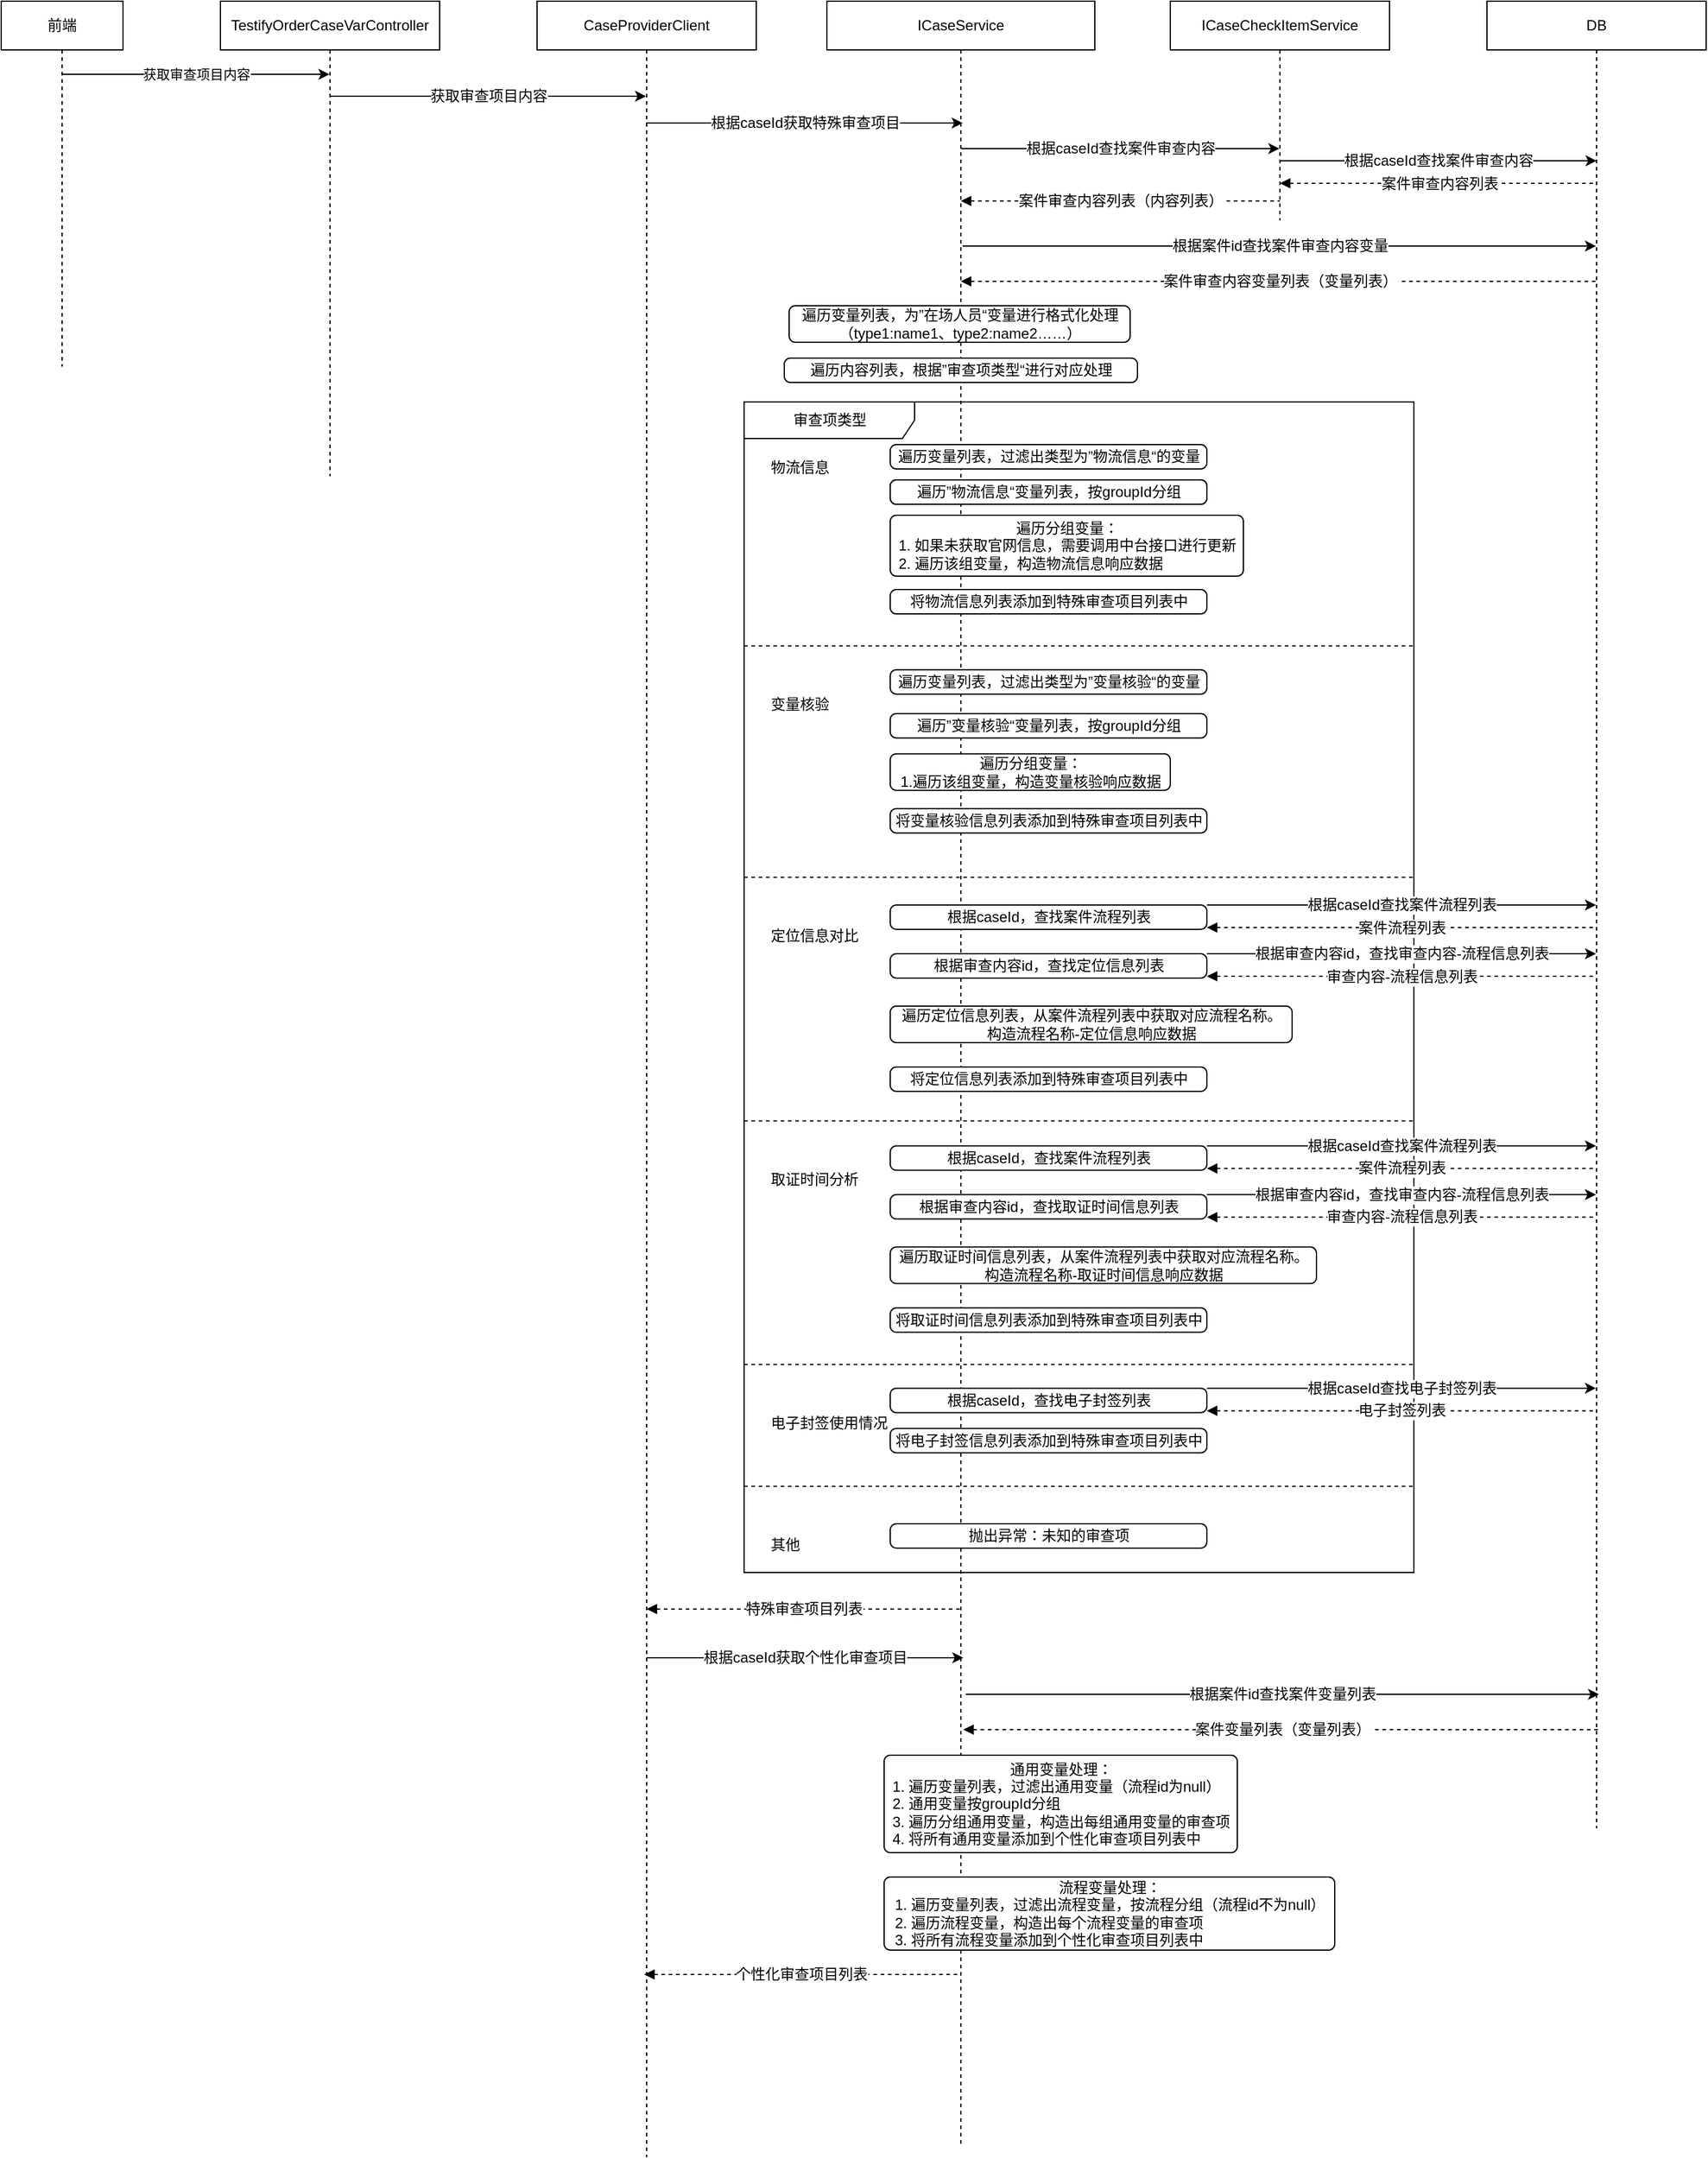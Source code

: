 <mxfile version="17.4.0" type="github">
  <diagram id="kIm8Qspef-nH8YUNg8Mn" name="第 1 页">
    <mxGraphModel dx="1422" dy="752" grid="1" gridSize="10" guides="1" tooltips="1" connect="1" arrows="1" fold="1" page="1" pageScale="1" pageWidth="827" pageHeight="1169" math="0" shadow="0">
      <root>
        <mxCell id="0" />
        <mxCell id="1" parent="0" />
        <mxCell id="Da2MV8Sx2bREXACUdLs0-4" value="获取审查项目内容" style="edgeStyle=orthogonalEdgeStyle;rounded=0;orthogonalLoop=1;jettySize=auto;html=1;" parent="1" edge="1">
          <mxGeometry relative="1" as="geometry">
            <mxPoint x="49.5" y="60" as="sourcePoint" />
            <mxPoint x="269.5" y="60" as="targetPoint" />
          </mxGeometry>
        </mxCell>
        <mxCell id="Da2MV8Sx2bREXACUdLs0-1" value="前端" style="shape=umlLifeline;perimeter=lifelinePerimeter;whiteSpace=wrap;html=1;container=1;collapsible=0;recursiveResize=0;outlineConnect=0;" parent="1" vertex="1">
          <mxGeometry width="100" height="300" as="geometry" />
        </mxCell>
        <mxCell id="Da2MV8Sx2bREXACUdLs0-6" value="获取审查项目内容" style="edgeStyle=orthogonalEdgeStyle;rounded=0;orthogonalLoop=1;jettySize=auto;html=1;fontFamily=Helvetica;fontSize=12;" parent="1" edge="1">
          <mxGeometry relative="1" as="geometry">
            <mxPoint x="269.5" y="78" as="sourcePoint" />
            <mxPoint x="529.5" y="78" as="targetPoint" />
          </mxGeometry>
        </mxCell>
        <mxCell id="Da2MV8Sx2bREXACUdLs0-3" value="&lt;pre style=&quot;background-color: rgb(255 , 255 , 255) ; color: rgb(8 , 8 , 8)&quot;&gt;&lt;font style=&quot;font-size: 12px&quot; face=&quot;Helvetica&quot;&gt;&lt;span style=&quot;color: #000000&quot;&gt;TestifyOrderCaseVarController&lt;/span&gt;&lt;/font&gt;&lt;/pre&gt;" style="shape=umlLifeline;perimeter=lifelinePerimeter;whiteSpace=wrap;html=1;container=1;collapsible=0;recursiveResize=0;outlineConnect=0;" parent="1" vertex="1">
          <mxGeometry x="180" width="180" height="390" as="geometry" />
        </mxCell>
        <mxCell id="Da2MV8Sx2bREXACUdLs0-8" value="根据caseId获取特殊审查项目" style="rounded=0;orthogonalLoop=1;jettySize=auto;html=1;fontFamily=Helvetica;fontSize=12;" parent="1" edge="1">
          <mxGeometry relative="1" as="geometry">
            <mxPoint x="529.5" y="100" as="sourcePoint" />
            <mxPoint x="789.5" y="100" as="targetPoint" />
          </mxGeometry>
        </mxCell>
        <mxCell id="Da2MV8Sx2bREXACUdLs0-5" value="CaseProviderClient" style="shape=umlLifeline;perimeter=lifelinePerimeter;whiteSpace=wrap;html=1;container=1;collapsible=0;recursiveResize=0;outlineConnect=0;" parent="1" vertex="1">
          <mxGeometry x="440" width="180" height="1770" as="geometry" />
        </mxCell>
        <mxCell id="Da2MV8Sx2bREXACUdLs0-12" value="根据caseId查找案件审查内容" style="edgeStyle=none;rounded=0;orthogonalLoop=1;jettySize=auto;html=1;fontFamily=Helvetica;fontSize=12;" parent="1" source="Da2MV8Sx2bREXACUdLs0-7" edge="1">
          <mxGeometry relative="1" as="geometry">
            <mxPoint x="810" y="120" as="sourcePoint" />
            <mxPoint x="1049.5" y="121" as="targetPoint" />
          </mxGeometry>
        </mxCell>
        <mxCell id="Da2MV8Sx2bREXACUdLs0-7" value="ICaseService" style="shape=umlLifeline;perimeter=lifelinePerimeter;whiteSpace=wrap;html=1;container=1;collapsible=0;recursiveResize=0;outlineConnect=0;" parent="1" vertex="1">
          <mxGeometry x="678" width="220" height="1760" as="geometry" />
        </mxCell>
        <mxCell id="nsuiQlE-P8FL2XDOxjX3-40" value="特殊审查项目列表" style="rounded=0;orthogonalLoop=1;jettySize=auto;html=1;fontFamily=Helvetica;fontSize=12;endArrow=none;endFill=0;startArrow=block;startFill=1;dashed=1;" edge="1" parent="Da2MV8Sx2bREXACUdLs0-7" target="Da2MV8Sx2bREXACUdLs0-7">
          <mxGeometry relative="1" as="geometry">
            <mxPoint x="-148" y="1320" as="sourcePoint" />
            <mxPoint x="102" y="1320" as="targetPoint" />
          </mxGeometry>
        </mxCell>
        <mxCell id="nsuiQlE-P8FL2XDOxjX3-41" value="根据caseId获取个性化审查项目" style="rounded=0;orthogonalLoop=1;jettySize=auto;html=1;fontFamily=Helvetica;fontSize=12;" edge="1" parent="Da2MV8Sx2bREXACUdLs0-7">
          <mxGeometry relative="1" as="geometry">
            <mxPoint x="-148" y="1360" as="sourcePoint" />
            <mxPoint x="112" y="1360" as="targetPoint" />
          </mxGeometry>
        </mxCell>
        <mxCell id="Da2MV8Sx2bREXACUdLs0-10" value="ICaseCheckItemService" style="shape=umlLifeline;perimeter=lifelinePerimeter;whiteSpace=wrap;html=1;container=1;collapsible=0;recursiveResize=0;outlineConnect=0;" parent="1" vertex="1">
          <mxGeometry x="960" width="180" height="180" as="geometry" />
        </mxCell>
        <mxCell id="Da2MV8Sx2bREXACUdLs0-13" value="案件审查内容列表（内容列表）" style="rounded=0;orthogonalLoop=1;jettySize=auto;html=1;fontFamily=Helvetica;fontSize=12;endArrow=none;endFill=0;startArrow=block;startFill=1;dashed=1;" parent="Da2MV8Sx2bREXACUdLs0-10" source="Da2MV8Sx2bREXACUdLs0-7" edge="1">
          <mxGeometry relative="1" as="geometry">
            <mxPoint x="-150" y="170" as="sourcePoint" />
            <mxPoint x="90" y="164" as="targetPoint" />
          </mxGeometry>
        </mxCell>
        <mxCell id="Da2MV8Sx2bREXACUdLs0-14" value="DB" style="shape=umlLifeline;perimeter=lifelinePerimeter;whiteSpace=wrap;html=1;container=1;collapsible=0;recursiveResize=0;outlineConnect=0;" parent="1" vertex="1">
          <mxGeometry x="1220" width="180" height="1500" as="geometry" />
        </mxCell>
        <mxCell id="Da2MV8Sx2bREXACUdLs0-17" value="根据caseId查找案件审查内容" style="edgeStyle=none;rounded=0;orthogonalLoop=1;jettySize=auto;html=1;fontFamily=Helvetica;fontSize=12;" parent="Da2MV8Sx2bREXACUdLs0-14" source="Da2MV8Sx2bREXACUdLs0-10" edge="1">
          <mxGeometry relative="1" as="geometry">
            <mxPoint x="-160" y="131" as="sourcePoint" />
            <mxPoint x="90" y="131" as="targetPoint" />
          </mxGeometry>
        </mxCell>
        <mxCell id="Da2MV8Sx2bREXACUdLs0-18" value="案件审查内容列表" style="edgeStyle=none;rounded=0;orthogonalLoop=1;jettySize=auto;html=1;fontFamily=Helvetica;fontSize=12;endArrow=none;endFill=0;startArrow=block;startFill=1;dashed=1;" parent="Da2MV8Sx2bREXACUdLs0-14" source="Da2MV8Sx2bREXACUdLs0-10" edge="1">
          <mxGeometry relative="1" as="geometry">
            <mxPoint x="-150" y="150" as="sourcePoint" />
            <mxPoint x="90.5" y="149.5" as="targetPoint" />
            <Array as="points">
              <mxPoint x="-29.5" y="149.5" />
            </Array>
          </mxGeometry>
        </mxCell>
        <mxCell id="Da2MV8Sx2bREXACUdLs0-20" value="案件审查内容变量列表（变量列表）" style="edgeStyle=none;rounded=0;orthogonalLoop=1;jettySize=auto;html=1;fontFamily=Helvetica;fontSize=12;endArrow=none;endFill=0;startArrow=block;startFill=1;dashed=1;" parent="Da2MV8Sx2bREXACUdLs0-14" source="Da2MV8Sx2bREXACUdLs0-7" edge="1">
          <mxGeometry relative="1" as="geometry">
            <mxPoint x="-170" y="230" as="sourcePoint" />
            <mxPoint x="91" y="230" as="targetPoint" />
            <Array as="points">
              <mxPoint x="-29" y="230" />
            </Array>
          </mxGeometry>
        </mxCell>
        <mxCell id="nsuiQlE-P8FL2XDOxjX3-42" value="案件变量列表（变量列表）" style="edgeStyle=none;rounded=0;orthogonalLoop=1;jettySize=auto;html=1;fontFamily=Helvetica;fontSize=12;endArrow=none;endFill=0;startArrow=block;startFill=1;dashed=1;" edge="1" parent="Da2MV8Sx2bREXACUdLs0-14">
          <mxGeometry relative="1" as="geometry">
            <mxPoint x="-430" y="1419" as="sourcePoint" />
            <mxPoint x="93.5" y="1419" as="targetPoint" />
            <Array as="points">
              <mxPoint x="-26.5" y="1419" />
            </Array>
          </mxGeometry>
        </mxCell>
        <mxCell id="nsuiQlE-P8FL2XDOxjX3-43" value="根据案件id查找案件变量列表" style="edgeStyle=none;rounded=0;orthogonalLoop=1;jettySize=auto;html=1;fontFamily=Helvetica;fontSize=12;" edge="1" parent="Da2MV8Sx2bREXACUdLs0-14">
          <mxGeometry relative="1" as="geometry">
            <mxPoint x="-428" y="1390" as="sourcePoint" />
            <mxPoint x="92" y="1390" as="targetPoint" />
          </mxGeometry>
        </mxCell>
        <mxCell id="Da2MV8Sx2bREXACUdLs0-19" value="根据案件id查找案件审查内容变量" style="edgeStyle=none;rounded=0;orthogonalLoop=1;jettySize=auto;html=1;fontFamily=Helvetica;fontSize=12;" parent="1" edge="1">
          <mxGeometry relative="1" as="geometry">
            <mxPoint x="789.5" y="201" as="sourcePoint" />
            <mxPoint x="1309.5" y="201" as="targetPoint" />
          </mxGeometry>
        </mxCell>
        <mxCell id="Da2MV8Sx2bREXACUdLs0-22" value="遍历内容列表，根据”审查项类型“进行对应处理" style="html=1;align=center;verticalAlign=middle;rounded=1;absoluteArcSize=1;arcSize=10;dashed=0;fontFamily=Helvetica;fontSize=12;" parent="1" vertex="1">
          <mxGeometry x="643" y="293" width="290" height="20" as="geometry" />
        </mxCell>
        <mxCell id="Da2MV8Sx2bREXACUdLs0-24" value="审查项类型" style="shape=umlFrame;tabWidth=110;tabHeight=30;tabPosition=left;html=1;boundedLbl=1;labelInHeader=1;width=140;height=30;fontFamily=Helvetica;fontSize=12;" parent="1" vertex="1">
          <mxGeometry x="610" y="329" width="550" height="961" as="geometry" />
        </mxCell>
        <mxCell id="Da2MV8Sx2bREXACUdLs0-25" value="物流信息" style="text;fontFamily=Helvetica;fontSize=12;" parent="Da2MV8Sx2bREXACUdLs0-24" vertex="1">
          <mxGeometry width="100" height="20" relative="1" as="geometry">
            <mxPoint x="20" y="40" as="offset" />
          </mxGeometry>
        </mxCell>
        <mxCell id="Da2MV8Sx2bREXACUdLs0-26" value="变量核验" style="line;strokeWidth=1;dashed=1;labelPosition=center;verticalLabelPosition=bottom;align=left;verticalAlign=top;spacingLeft=20;spacingTop=15;fontFamily=Helvetica;fontSize=12;" parent="Da2MV8Sx2bREXACUdLs0-24" vertex="1">
          <mxGeometry y="180.999" width="550" height="38.44" as="geometry" />
        </mxCell>
        <mxCell id="Da2MV8Sx2bREXACUdLs0-31" value="定位信息对比" style="line;strokeWidth=1;dashed=1;labelPosition=center;verticalLabelPosition=bottom;align=left;verticalAlign=top;spacingLeft=20;spacingTop=15;fontFamily=Helvetica;fontSize=12;" parent="Da2MV8Sx2bREXACUdLs0-24" vertex="1">
          <mxGeometry y="370.997" width="550" height="38.44" as="geometry" />
        </mxCell>
        <mxCell id="Da2MV8Sx2bREXACUdLs0-32" value="取证时间分析" style="line;strokeWidth=1;dashed=1;labelPosition=center;verticalLabelPosition=bottom;align=left;verticalAlign=top;spacingLeft=20;spacingTop=15;fontFamily=Helvetica;fontSize=12;" parent="Da2MV8Sx2bREXACUdLs0-24" vertex="1">
          <mxGeometry y="571.0" width="550" height="38.44" as="geometry" />
        </mxCell>
        <mxCell id="Da2MV8Sx2bREXACUdLs0-33" value="电子封签使用情况" style="line;strokeWidth=1;dashed=1;labelPosition=center;verticalLabelPosition=bottom;align=left;verticalAlign=top;spacingLeft=20;spacingTop=15;fontFamily=Helvetica;fontSize=12;" parent="Da2MV8Sx2bREXACUdLs0-24" vertex="1">
          <mxGeometry y="771.0" width="550" height="38.44" as="geometry" />
        </mxCell>
        <mxCell id="Da2MV8Sx2bREXACUdLs0-34" value="其他" style="line;strokeWidth=1;dashed=1;labelPosition=center;verticalLabelPosition=bottom;align=left;verticalAlign=top;spacingLeft=20;spacingTop=15;fontFamily=Helvetica;fontSize=12;" parent="Da2MV8Sx2bREXACUdLs0-24" vertex="1">
          <mxGeometry y="871.0" width="550" height="38.44" as="geometry" />
        </mxCell>
        <mxCell id="nsuiQlE-P8FL2XDOxjX3-19" value="根据caseId查找案件流程列表" style="edgeStyle=none;rounded=0;orthogonalLoop=1;jettySize=auto;html=1;fontFamily=Helvetica;fontSize=12;" edge="1" parent="Da2MV8Sx2bREXACUdLs0-24">
          <mxGeometry relative="1" as="geometry">
            <mxPoint x="380" y="413" as="sourcePoint" />
            <mxPoint x="699.5" y="413" as="targetPoint" />
          </mxGeometry>
        </mxCell>
        <mxCell id="nsuiQlE-P8FL2XDOxjX3-20" value="案件流程列表" style="edgeStyle=none;rounded=0;orthogonalLoop=1;jettySize=auto;html=1;fontFamily=Helvetica;fontSize=12;endArrow=none;endFill=0;startArrow=block;startFill=1;dashed=1;" edge="1" parent="Da2MV8Sx2bREXACUdLs0-24">
          <mxGeometry relative="1" as="geometry">
            <mxPoint x="380" y="431.5" as="sourcePoint" />
            <mxPoint x="699.5" y="431.5" as="targetPoint" />
            <Array as="points">
              <mxPoint x="521" y="431.5" />
            </Array>
          </mxGeometry>
        </mxCell>
        <mxCell id="nsuiQlE-P8FL2XDOxjX3-21" value="根据审查内容id，查找审查内容-流程信息列表" style="edgeStyle=none;rounded=0;orthogonalLoop=1;jettySize=auto;html=1;fontFamily=Helvetica;fontSize=12;" edge="1" parent="Da2MV8Sx2bREXACUdLs0-24">
          <mxGeometry relative="1" as="geometry">
            <mxPoint x="380" y="453" as="sourcePoint" />
            <mxPoint x="699.5" y="453" as="targetPoint" />
          </mxGeometry>
        </mxCell>
        <mxCell id="nsuiQlE-P8FL2XDOxjX3-22" value="审查内容-流程信息列表" style="edgeStyle=none;rounded=0;orthogonalLoop=1;jettySize=auto;html=1;fontFamily=Helvetica;fontSize=12;endArrow=none;endFill=0;startArrow=block;startFill=1;dashed=1;" edge="1" parent="Da2MV8Sx2bREXACUdLs0-24">
          <mxGeometry relative="1" as="geometry">
            <mxPoint x="380" y="471.5" as="sourcePoint" />
            <mxPoint x="699.5" y="471.5" as="targetPoint" />
            <Array as="points">
              <mxPoint x="521" y="471.5" />
            </Array>
          </mxGeometry>
        </mxCell>
        <mxCell id="nsuiQlE-P8FL2XDOxjX3-1" value="遍历变量列表，过滤出类型为”物流信息“的变量" style="html=1;align=center;verticalAlign=middle;rounded=1;absoluteArcSize=1;arcSize=10;dashed=0;fontFamily=Helvetica;fontSize=12;" vertex="1" parent="Da2MV8Sx2bREXACUdLs0-24">
          <mxGeometry x="120.003" y="34.997" width="260" height="20" as="geometry" />
        </mxCell>
        <mxCell id="nsuiQlE-P8FL2XDOxjX3-2" value="遍历”物流信息“变量列表，按groupId分组" style="html=1;align=center;verticalAlign=middle;rounded=1;absoluteArcSize=1;arcSize=10;dashed=0;fontFamily=Helvetica;fontSize=12;" vertex="1" parent="Da2MV8Sx2bREXACUdLs0-24">
          <mxGeometry x="120.003" y="63.997" width="260" height="20" as="geometry" />
        </mxCell>
        <mxCell id="nsuiQlE-P8FL2XDOxjX3-4" value="&lt;div&gt;遍历分组变量：&lt;/div&gt;&lt;div align=&quot;left&quot;&gt;1. 如果未获取官网信息，需要调用中台接口进行更新&lt;/div&gt;&lt;div align=&quot;left&quot;&gt;2. 遍历该组变量，构造物流信息响应数据&lt;br&gt;&lt;/div&gt;" style="html=1;align=center;verticalAlign=middle;rounded=1;absoluteArcSize=1;arcSize=10;dashed=0;fontFamily=Helvetica;fontSize=12;" vertex="1" parent="Da2MV8Sx2bREXACUdLs0-24">
          <mxGeometry x="120.003" y="92.997" width="290" height="50" as="geometry" />
        </mxCell>
        <mxCell id="nsuiQlE-P8FL2XDOxjX3-5" value="将物流信息列表添加到特殊审查项目列表中" style="html=1;align=center;verticalAlign=middle;rounded=1;absoluteArcSize=1;arcSize=10;dashed=0;fontFamily=Helvetica;fontSize=12;" vertex="1" parent="Da2MV8Sx2bREXACUdLs0-24">
          <mxGeometry x="120.003" y="153.997" width="260" height="20" as="geometry" />
        </mxCell>
        <mxCell id="nsuiQlE-P8FL2XDOxjX3-7" value="遍历”物流信息“变量列表，按groupId分组" style="html=1;align=center;verticalAlign=middle;rounded=1;absoluteArcSize=1;arcSize=10;dashed=0;fontFamily=Helvetica;fontSize=12;" vertex="1" parent="Da2MV8Sx2bREXACUdLs0-24">
          <mxGeometry x="120.003" y="63.997" width="260" height="20" as="geometry" />
        </mxCell>
        <mxCell id="nsuiQlE-P8FL2XDOxjX3-8" value="&lt;div&gt;遍历分组变量：&lt;/div&gt;&lt;div align=&quot;left&quot;&gt;1.遍历该组变量，构造变量核验响应数据&lt;br&gt;&lt;/div&gt;" style="html=1;align=center;verticalAlign=middle;rounded=1;absoluteArcSize=1;arcSize=10;dashed=0;fontFamily=Helvetica;fontSize=12;" vertex="1" parent="Da2MV8Sx2bREXACUdLs0-24">
          <mxGeometry x="120.003" y="288.827" width="230" height="30" as="geometry" />
        </mxCell>
        <mxCell id="nsuiQlE-P8FL2XDOxjX3-9" value="将变量核验信息列表添加到特殊审查项目列表中" style="html=1;align=center;verticalAlign=middle;rounded=1;absoluteArcSize=1;arcSize=10;dashed=0;fontFamily=Helvetica;fontSize=12;" vertex="1" parent="Da2MV8Sx2bREXACUdLs0-24">
          <mxGeometry x="120.003" y="333.827" width="260" height="20" as="geometry" />
        </mxCell>
        <mxCell id="nsuiQlE-P8FL2XDOxjX3-10" value="遍历变量列表，过滤出类型为”变量核验“的变量" style="html=1;align=center;verticalAlign=middle;rounded=1;absoluteArcSize=1;arcSize=10;dashed=0;fontFamily=Helvetica;fontSize=12;" vertex="1" parent="Da2MV8Sx2bREXACUdLs0-24">
          <mxGeometry x="120.003" y="219.827" width="260" height="20" as="geometry" />
        </mxCell>
        <mxCell id="nsuiQlE-P8FL2XDOxjX3-11" value="遍历”变量核验“变量列表，按groupId分组" style="html=1;align=center;verticalAlign=middle;rounded=1;absoluteArcSize=1;arcSize=10;dashed=0;fontFamily=Helvetica;fontSize=12;" vertex="1" parent="Da2MV8Sx2bREXACUdLs0-24">
          <mxGeometry x="120.003" y="255.827" width="260" height="20" as="geometry" />
        </mxCell>
        <mxCell id="nsuiQlE-P8FL2XDOxjX3-14" value="&lt;div&gt;遍历定位信息列表，从案件流程列表中获取对应流程名称。&lt;/div&gt;&lt;div&gt;构造流程名称-定位信息响应数据&lt;br&gt;&lt;/div&gt;" style="html=1;align=center;verticalAlign=middle;rounded=1;absoluteArcSize=1;arcSize=10;dashed=0;fontFamily=Helvetica;fontSize=12;" vertex="1" parent="Da2MV8Sx2bREXACUdLs0-24">
          <mxGeometry x="120.003" y="495.997" width="330" height="30" as="geometry" />
        </mxCell>
        <mxCell id="nsuiQlE-P8FL2XDOxjX3-15" value="将定位信息列表添加到特殊审查项目列表中" style="html=1;align=center;verticalAlign=middle;rounded=1;absoluteArcSize=1;arcSize=10;dashed=0;fontFamily=Helvetica;fontSize=12;" vertex="1" parent="Da2MV8Sx2bREXACUdLs0-24">
          <mxGeometry x="120.003" y="545.997" width="260" height="20" as="geometry" />
        </mxCell>
        <mxCell id="nsuiQlE-P8FL2XDOxjX3-16" value="根据caseId，查找案件流程列表" style="html=1;align=center;verticalAlign=middle;rounded=1;absoluteArcSize=1;arcSize=10;dashed=0;fontFamily=Helvetica;fontSize=12;" vertex="1" parent="Da2MV8Sx2bREXACUdLs0-24">
          <mxGeometry x="120.003" y="412.997" width="260" height="20" as="geometry" />
        </mxCell>
        <mxCell id="nsuiQlE-P8FL2XDOxjX3-17" value="根据审查内容id，查找定位信息列表" style="html=1;align=center;verticalAlign=middle;rounded=1;absoluteArcSize=1;arcSize=10;dashed=0;fontFamily=Helvetica;fontSize=12;" vertex="1" parent="Da2MV8Sx2bREXACUdLs0-24">
          <mxGeometry x="120.003" y="452.997" width="260" height="20" as="geometry" />
        </mxCell>
        <mxCell id="nsuiQlE-P8FL2XDOxjX3-23" value="根据caseId查找案件流程列表" style="edgeStyle=none;rounded=0;orthogonalLoop=1;jettySize=auto;html=1;fontFamily=Helvetica;fontSize=12;" edge="1" parent="Da2MV8Sx2bREXACUdLs0-24">
          <mxGeometry relative="1" as="geometry">
            <mxPoint x="380" y="610.78" as="sourcePoint" />
            <mxPoint x="699.5" y="610.78" as="targetPoint" />
          </mxGeometry>
        </mxCell>
        <mxCell id="nsuiQlE-P8FL2XDOxjX3-24" value="案件流程列表" style="edgeStyle=none;rounded=0;orthogonalLoop=1;jettySize=auto;html=1;fontFamily=Helvetica;fontSize=12;endArrow=none;endFill=0;startArrow=block;startFill=1;dashed=1;" edge="1" parent="Da2MV8Sx2bREXACUdLs0-24">
          <mxGeometry relative="1" as="geometry">
            <mxPoint x="380" y="629.28" as="sourcePoint" />
            <mxPoint x="699.5" y="629.28" as="targetPoint" />
            <Array as="points">
              <mxPoint x="521" y="629.28" />
            </Array>
          </mxGeometry>
        </mxCell>
        <mxCell id="nsuiQlE-P8FL2XDOxjX3-25" value="根据审查内容id，查找审查内容-流程信息列表" style="edgeStyle=none;rounded=0;orthogonalLoop=1;jettySize=auto;html=1;fontFamily=Helvetica;fontSize=12;" edge="1" parent="Da2MV8Sx2bREXACUdLs0-24">
          <mxGeometry relative="1" as="geometry">
            <mxPoint x="380" y="650.78" as="sourcePoint" />
            <mxPoint x="699.5" y="650.78" as="targetPoint" />
          </mxGeometry>
        </mxCell>
        <mxCell id="nsuiQlE-P8FL2XDOxjX3-26" value="审查内容-流程信息列表" style="edgeStyle=none;rounded=0;orthogonalLoop=1;jettySize=auto;html=1;fontFamily=Helvetica;fontSize=12;endArrow=none;endFill=0;startArrow=block;startFill=1;dashed=1;" edge="1" parent="Da2MV8Sx2bREXACUdLs0-24">
          <mxGeometry relative="1" as="geometry">
            <mxPoint x="380" y="669.28" as="sourcePoint" />
            <mxPoint x="699.5" y="669.28" as="targetPoint" />
            <Array as="points">
              <mxPoint x="521" y="669.28" />
            </Array>
          </mxGeometry>
        </mxCell>
        <mxCell id="nsuiQlE-P8FL2XDOxjX3-27" value="&lt;div&gt;遍历取证时间信息列表，从案件流程列表中获取对应流程名称。&lt;/div&gt;&lt;div&gt;构造流程名称-取证时间信息响应数据&lt;br&gt;&lt;/div&gt;" style="html=1;align=center;verticalAlign=middle;rounded=1;absoluteArcSize=1;arcSize=10;dashed=0;fontFamily=Helvetica;fontSize=12;" vertex="1" parent="Da2MV8Sx2bREXACUdLs0-24">
          <mxGeometry x="120.003" y="693.777" width="350" height="30" as="geometry" />
        </mxCell>
        <mxCell id="nsuiQlE-P8FL2XDOxjX3-28" value="将取证时间信息列表添加到特殊审查项目列表中" style="html=1;align=center;verticalAlign=middle;rounded=1;absoluteArcSize=1;arcSize=10;dashed=0;fontFamily=Helvetica;fontSize=12;" vertex="1" parent="Da2MV8Sx2bREXACUdLs0-24">
          <mxGeometry x="120.003" y="743.777" width="260" height="20" as="geometry" />
        </mxCell>
        <mxCell id="nsuiQlE-P8FL2XDOxjX3-29" value="根据caseId，查找案件流程列表" style="html=1;align=center;verticalAlign=middle;rounded=1;absoluteArcSize=1;arcSize=10;dashed=0;fontFamily=Helvetica;fontSize=12;" vertex="1" parent="Da2MV8Sx2bREXACUdLs0-24">
          <mxGeometry x="120.003" y="610.777" width="260" height="20" as="geometry" />
        </mxCell>
        <mxCell id="nsuiQlE-P8FL2XDOxjX3-30" value="根据审查内容id，查找取证时间信息列表" style="html=1;align=center;verticalAlign=middle;rounded=1;absoluteArcSize=1;arcSize=10;dashed=0;fontFamily=Helvetica;fontSize=12;" vertex="1" parent="Da2MV8Sx2bREXACUdLs0-24">
          <mxGeometry x="120.003" y="650.777" width="260" height="20" as="geometry" />
        </mxCell>
        <mxCell id="nsuiQlE-P8FL2XDOxjX3-31" value="根据caseId查找电子封签列表" style="edgeStyle=none;rounded=0;orthogonalLoop=1;jettySize=auto;html=1;fontFamily=Helvetica;fontSize=12;" edge="1" parent="Da2MV8Sx2bREXACUdLs0-24">
          <mxGeometry relative="1" as="geometry">
            <mxPoint x="380" y="809.7" as="sourcePoint" />
            <mxPoint x="699.5" y="809.7" as="targetPoint" />
          </mxGeometry>
        </mxCell>
        <mxCell id="nsuiQlE-P8FL2XDOxjX3-32" value="电子封签列表" style="edgeStyle=none;rounded=0;orthogonalLoop=1;jettySize=auto;html=1;fontFamily=Helvetica;fontSize=12;endArrow=none;endFill=0;startArrow=block;startFill=1;dashed=1;" edge="1" parent="Da2MV8Sx2bREXACUdLs0-24">
          <mxGeometry relative="1" as="geometry">
            <mxPoint x="380" y="828.2" as="sourcePoint" />
            <mxPoint x="699.5" y="828.2" as="targetPoint" />
            <Array as="points">
              <mxPoint x="521" y="828.2" />
            </Array>
          </mxGeometry>
        </mxCell>
        <mxCell id="nsuiQlE-P8FL2XDOxjX3-36" value="将电子封签信息列表添加到特殊审查项目列表中" style="html=1;align=center;verticalAlign=middle;rounded=1;absoluteArcSize=1;arcSize=10;dashed=0;fontFamily=Helvetica;fontSize=12;" vertex="1" parent="Da2MV8Sx2bREXACUdLs0-24">
          <mxGeometry x="120.003" y="842.697" width="260" height="20" as="geometry" />
        </mxCell>
        <mxCell id="nsuiQlE-P8FL2XDOxjX3-37" value="根据caseId，查找电子封签列表" style="html=1;align=center;verticalAlign=middle;rounded=1;absoluteArcSize=1;arcSize=10;dashed=0;fontFamily=Helvetica;fontSize=12;" vertex="1" parent="Da2MV8Sx2bREXACUdLs0-24">
          <mxGeometry x="120.003" y="809.697" width="260" height="20" as="geometry" />
        </mxCell>
        <mxCell id="nsuiQlE-P8FL2XDOxjX3-39" value="抛出异常：未知的审查项" style="html=1;align=center;verticalAlign=middle;rounded=1;absoluteArcSize=1;arcSize=10;dashed=0;fontFamily=Helvetica;fontSize=12;" vertex="1" parent="Da2MV8Sx2bREXACUdLs0-24">
          <mxGeometry x="120.003" y="920.997" width="260" height="20" as="geometry" />
        </mxCell>
        <mxCell id="Da2MV8Sx2bREXACUdLs0-21" value="遍历变量列表，为”在场人员“变量进行格式化处理&lt;div&gt;（type1:name1、type2:name2……）&lt;br&gt;&lt;/div&gt;" style="html=1;align=center;verticalAlign=middle;rounded=1;absoluteArcSize=1;arcSize=10;dashed=0;fontFamily=Helvetica;fontSize=12;" parent="1" vertex="1">
          <mxGeometry x="647" y="250" width="280" height="30" as="geometry" />
        </mxCell>
        <mxCell id="nsuiQlE-P8FL2XDOxjX3-44" value="&lt;div&gt;通用变量处理：&lt;/div&gt;&lt;div align=&quot;left&quot;&gt;1. 遍历变量列表，过滤出通用变量（流程id为null）&lt;/div&gt;&lt;div align=&quot;left&quot;&gt;2. 通用变量按groupId分组&lt;/div&gt;&lt;div align=&quot;left&quot;&gt;3. 遍历分组通用变量，构造出每组通用变量的审查项&lt;/div&gt;&lt;div align=&quot;left&quot;&gt;4. 将所有通用变量添加到个性化审查项目列表中&lt;br&gt;&lt;/div&gt;" style="html=1;align=center;verticalAlign=middle;rounded=1;absoluteArcSize=1;arcSize=10;dashed=0;fontFamily=Helvetica;fontSize=12;" vertex="1" parent="1">
          <mxGeometry x="725.003" y="1439.997" width="290" height="80" as="geometry" />
        </mxCell>
        <mxCell id="nsuiQlE-P8FL2XDOxjX3-45" value="&lt;div&gt;流程变量处理：&lt;/div&gt;&lt;div align=&quot;left&quot;&gt;1. 遍历变量列表，过滤出流程变量，按流程分组（流程id不为null）&lt;/div&gt;&lt;div align=&quot;left&quot;&gt;2. 遍历流程变量，构造出每个流程变量的审查项&lt;/div&gt;&lt;div align=&quot;left&quot;&gt;3. 将所有流程变量添加到个性化审查项目列表中&lt;br&gt;&lt;/div&gt;" style="html=1;align=center;verticalAlign=middle;rounded=1;absoluteArcSize=1;arcSize=10;dashed=0;fontFamily=Helvetica;fontSize=12;" vertex="1" parent="1">
          <mxGeometry x="725.003" y="1539.997" width="370" height="60" as="geometry" />
        </mxCell>
        <mxCell id="nsuiQlE-P8FL2XDOxjX3-46" value="个性化审查项目列表" style="rounded=0;orthogonalLoop=1;jettySize=auto;html=1;fontFamily=Helvetica;fontSize=12;endArrow=none;endFill=0;startArrow=block;startFill=1;dashed=1;" edge="1" parent="1">
          <mxGeometry relative="1" as="geometry">
            <mxPoint x="528" y="1620" as="sourcePoint" />
            <mxPoint x="785.5" y="1620" as="targetPoint" />
          </mxGeometry>
        </mxCell>
      </root>
    </mxGraphModel>
  </diagram>
</mxfile>
